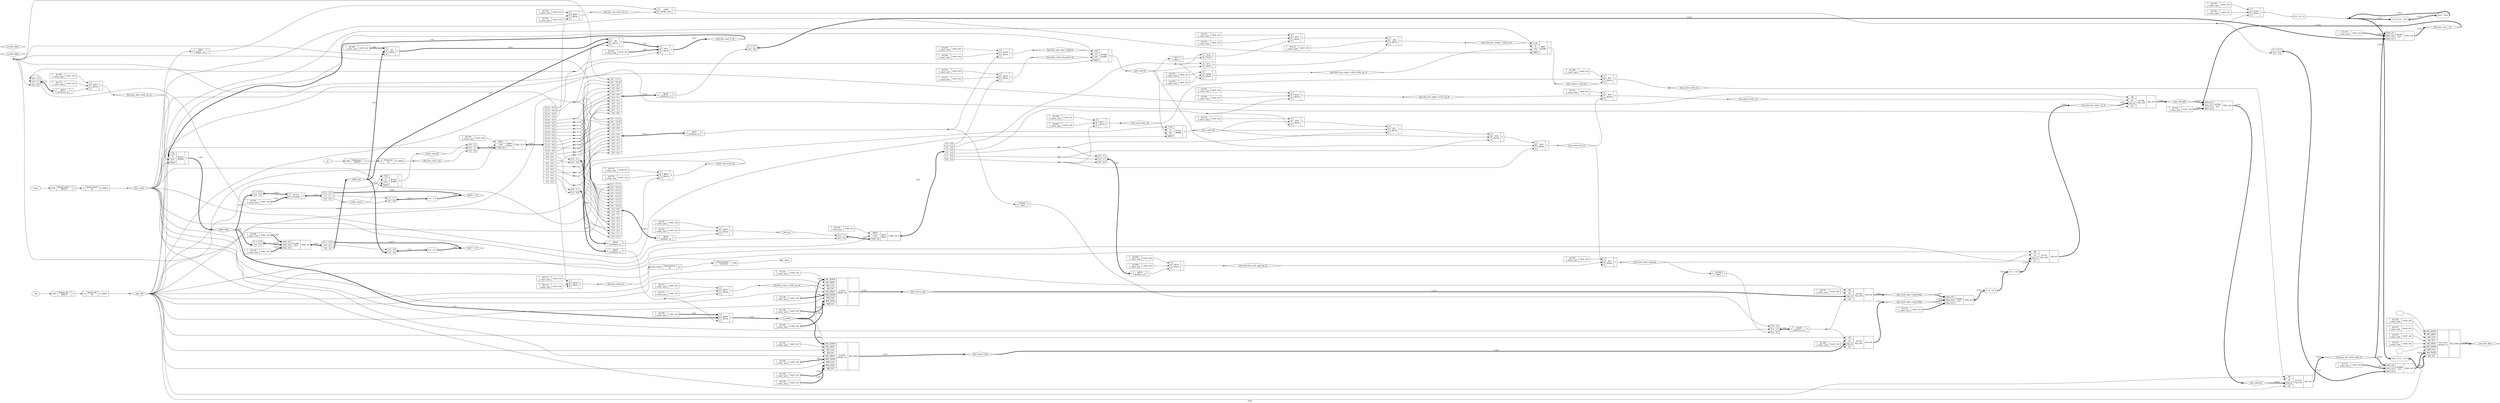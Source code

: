 digraph "main" {
label="main";
rankdir="LR";
remincross=true;
n123 [ shape=diamond, label="a.addr0", color="black", fontcolor="black"];
n124 [ shape=diamond, label="a.read_data", color="black", fontcolor="black"];
n125 [ shape=diamond, label="add0.out", color="black", fontcolor="black"];
n126 [ shape=diamond, label="add0.right", color="black", fontcolor="black"];
n127 [ shape=diamond, label="b.read_data", color="black", fontcolor="black"];
n128 [ shape=octagon, label="clk", color="black", fontcolor="black"];
n129 [ shape=diamond, label="comb_reg.in", color="black", fontcolor="black"];
n130 [ shape=diamond, label="comb_reg.out", color="black", fontcolor="black"];
n131 [ shape=diamond, label="comb_reg.write_en", color="black", fontcolor="black"];
n132 [ shape=octagon, label="done", color="black", fontcolor="black"];
n133 [ shape=diamond, label="fsm.fsm_done_in", color="black", fontcolor="black"];
n134 [ shape=diamond, label="fsm.fsm_idx0_in_in", color="black", fontcolor="black"];
n135 [ shape=diamond, label="fsm.fsm_idx0_write_en_in", color="black", fontcolor="black"];
n136 [ shape=diamond, label="fsm.fsm_mac_c_in", color="black", fontcolor="black"];
n137 [ shape=diamond, label="fsm.fsm_mac_data_valid_in", color="black", fontcolor="black"];
n138 [ shape=diamond, label="fsm.fsm_out_write_data_in", color="black", fontcolor="black"];
n139 [ shape=diamond, label="fsm.fsm_out_write_en_in", color="black", fontcolor="black"];
n140 [ shape=diamond, label="fsm.fsm_read_a_write_en_in", color="black", fontcolor="black"];
n141 [ shape=diamond, label="fsm.fsm_start_out", color="black", fontcolor="black"];
n142 [ shape=diamond, label="fsm.read_a_out", color="black", fontcolor="black"];
n143 [ shape=diamond, label="fsm.read_b_out", color="black", fontcolor="black"];
n144 [ shape=octagon, label="go", color="black", fontcolor="black"];
n145 [ shape=diamond, label="mac.add.left", color="black", fontcolor="black"];
n146 [ shape=diamond, label="mac.add.out", color="black", fontcolor="black"];
n147 [ shape=diamond, label="mac.clk", color="black", fontcolor="black"];
n148 [ shape=diamond, label="mac.cond.in", color="black", fontcolor="black"];
n149 [ shape=diamond, label="mac.cond.out", color="black", fontcolor="black"];
n150 [ shape=diamond, label="mac.cond.write_en", color="black", fontcolor="black"];
n151 [ shape=diamond, label="mac.cond_wire_in", color="black", fontcolor="black"];
n152 [ shape=diamond, label="mac.data_valid_reg.write_en", color="black", fontcolor="black"];
n153 [ shape=diamond, label="mac.fsm.fsm_mult_pipe_go_in", color="black", fontcolor="black"];
n154 [ shape=diamond, label="mac.fsm.fsm_pipe1_in_in", color="black", fontcolor="black"];
n155 [ shape=diamond, label="mac.fsm.fsm_pipe1_write_en_in", color="black", fontcolor="black"];
n156 [ shape=diamond, label="mac.fsm.fsm_stage2_valid_in_in", color="black", fontcolor="black"];
n157 [ shape=diamond, label="mac.fsm.fsm_stage2_valid_write_en_in", color="black", fontcolor="black"];
n158 [ shape=diamond, label="mac.go", color="black", fontcolor="black"];
n159 [ shape=diamond, label="mac.mult_pipe.comp.go", color="black", fontcolor="black"];
n160 [ shape=diamond, label="mac.mult_pipe.comp.ltmp", color="black", fontcolor="black"];
n161 [ shape=diamond, label="mac.mult_pipe.comp.rtmp", color="black", fontcolor="black"];
n162 [ shape=diamond, label="mac.pipe1.write_en", color="black", fontcolor="black"];
n163 [ shape=diamond, label="mac.pipe2.write_en", color="black", fontcolor="black"];
n164 [ shape=diamond, label="mac.reset", color="black", fontcolor="black"];
n165 [ shape=diamond, label="mac.stage2_valid.out", color="black", fontcolor="black"];
n166 [ shape=diamond, label="out.read_data", color="black", fontcolor="black"];
n167 [ shape=octagon, label="reset", color="black", fontcolor="black"];
c169 [ shape=record, label="{{}|$1124\nconst_unit|{<p168> const_out}}",  ];
c170 [ shape=record, label="{{}|$1126\nconst_unit|{<p168> const_out}}",  ];
c171 [ shape=record, label="{{}|$1128\nconst_unit|{<p168> const_out}}",  ];
c172 [ shape=record, label="{{}|$1130\nconst_unit|{<p168> const_out}}",  ];
c173 [ shape=record, label="{{}|$1132\nconst_unit|{<p168> const_out}}",  ];
c174 [ shape=record, label="{{}|$1134\nconst_unit|{<p168> const_out}}",  ];
c175 [ shape=record, label="{{}|$1136\nconst_unit|{<p168> const_out}}",  ];
c176 [ shape=record, label="{{}|$1138\nconst_unit|{<p168> const_out}}",  ];
c177 [ shape=record, label="{{}|$1140\nconst_unit|{<p168> const_out}}",  ];
c178 [ shape=record, label="{{}|$1142\nconst_unit|{<p168> const_out}}",  ];
c179 [ shape=record, label="{{}|$1144\nconst_unit|{<p168> const_out}}",  ];
c180 [ shape=record, label="{{}|$1146\nconst_unit|{<p168> const_out}}",  ];
c181 [ shape=record, label="{{}|$1148\nconst_unit|{<p168> const_out}}",  ];
c182 [ shape=record, label="{{}|$1150\nconst_unit|{<p168> const_out}}",  ];
c183 [ shape=record, label="{{}|$1152\nconst_unit|{<p168> const_out}}",  ];
c184 [ shape=record, label="{{}|$1154\nconst_unit|{<p168> const_out}}",  ];
c185 [ shape=record, label="{{}|$1156\nconst_unit|{<p168> const_out}}",  ];
c186 [ shape=record, label="{{}|$1158\nconst_unit|{<p168> const_out}}",  ];
c187 [ shape=record, label="{{}|$1160\nconst_unit|{<p168> const_out}}",  ];
c188 [ shape=record, label="{{}|$1162\nconst_unit|{<p168> const_out}}",  ];
c189 [ shape=record, label="{{}|$1164\nconst_unit|{<p168> const_out}}",  ];
c190 [ shape=record, label="{{}|$1166\nconst_unit|{<p168> const_out}}",  ];
c191 [ shape=record, label="{{}|$1168\nconst_unit|{<p168> const_out}}",  ];
c192 [ shape=record, label="{{}|$1170\nconst_unit|{<p168> const_out}}",  ];
c193 [ shape=record, label="{{}|$1172\nconst_unit|{<p168> const_out}}",  ];
c194 [ shape=record, label="{{}|$1174\nconst_unit|{<p168> const_out}}",  ];
c195 [ shape=record, label="{{}|$1176\nconst_unit|{<p168> const_out}}",  ];
c196 [ shape=record, label="{{}|$1178\nconst_unit|{<p168> const_out}}",  ];
c197 [ shape=record, label="{{}|$1180\nconst_unit|{<p168> const_out}}",  ];
c198 [ shape=record, label="{{}|$1182\nconst_unit|{<p168> const_out}}",  ];
c199 [ shape=record, label="{{}|$1184\nconst_unit|{<p168> const_out}}",  ];
c200 [ shape=record, label="{{}|$1186\nconst_unit|{<p168> const_out}}",  ];
c201 [ shape=record, label="{{}|$1188\nconst_unit|{<p168> const_out}}",  ];
c202 [ shape=record, label="{{}|$1190\nconst_unit|{<p168> const_out}}",  ];
c203 [ shape=record, label="{{}|$1192\nconst_unit|{<p168> const_out}}",  ];
c204 [ shape=record, label="{{}|$1194\nconst_unit|{<p168> const_out}}",  ];
c205 [ shape=record, label="{{}|$1196\nconst_unit|{<p168> const_out}}",  ];
c206 [ shape=record, label="{{}|$1198\nconst_unit|{<p168> const_out}}",  ];
c207 [ shape=record, label="{{}|$1200\nconst_unit|{<p168> const_out}}",  ];
c208 [ shape=record, label="{{}|$1202\nconst_unit|{<p168> const_out}}",  ];
c209 [ shape=record, label="{{}|$1204\nconst_unit|{<p168> const_out}}",  ];
c210 [ shape=record, label="{{}|$1206\nconst_unit|{<p168> const_out}}",  ];
c211 [ shape=record, label="{{}|$1208\nconst_unit|{<p168> const_out}}",  ];
c212 [ shape=record, label="{{}|$1210\nconst_unit|{<p168> const_out}}",  ];
c213 [ shape=record, label="{{}|$1212\nconst_unit|{<p168> const_out}}",  ];
c214 [ shape=record, label="{{}|$1214\nconst_unit|{<p168> const_out}}",  ];
c215 [ shape=record, label="{{}|$1216\nconst_unit|{<p168> const_out}}",  ];
c216 [ shape=record, label="{{}|$1218\nconst_unit|{<p168> const_out}}",  ];
c217 [ shape=record, label="{{}|$1220\nconst_unit|{<p168> const_out}}",  ];
c218 [ shape=record, label="{{}|$1226\nconst_unit|{<p168> const_out}}",  ];
c219 [ shape=record, label="{{}|$1228\nconst_unit|{<p168> const_out}}",  ];
c220 [ shape=record, label="{{}|$1230\nconst_unit|{<p168> const_out}}",  ];
c221 [ shape=record, label="{{}|$1232\nconst_unit|{<p168> const_out}}",  ];
c222 [ shape=record, label="{{}|$1234\nconst_unit|{<p168> const_out}}",  ];
c223 [ shape=record, label="{{}|$1236\nconst_unit|{<p168> const_out}}",  ];
c224 [ shape=record, label="{{}|$1238\nconst_unit|{<p168> const_out}}",  ];
c225 [ shape=record, label="{{}|$1240\nconst_unit|{<p168> const_out}}",  ];
c226 [ shape=record, label="{{}|$1280\nconst_unit|{<p168> const_out}}",  ];
c227 [ shape=record, label="{{}|$1282\nconst_unit|{<p168> const_out}}",  ];
c233 [ shape=record, label="{{<p228> CLK|<p229> D|<p230> EN|<p231> SRST}|$1009\n$sdffe|{<p232> Q}}",  ];
c234 [ shape=record, label="{{<p228> CLK|<p229> D|<p230> EN|<p231> SRST}|$1011\n$sdffe|{<p232> Q}}",  ];
c235 [ shape=record, label="{{<p228> CLK|<p229> D|<p230> EN|<p231> SRST}|$1013\n$sdffe|{<p232> Q}}",  ];
c236 [ shape=record, label="{{<p228> CLK|<p229> D|<p230> EN|<p231> SRST}|$1015\n$sdffe|{<p232> Q}}",  ];
c237 [ shape=record, label="{{<p228> CLK|<p229> D|<p230> EN|<p231> SRST}|$987\n$sdffe|{<p232> Q}}",  ];
c240 [ shape=record, label="{{<p238> A}|$1000\n$not|{<p239> Y}}",  ];
c241 [ shape=record, label="{{<p238> A}|$1002\n$not|{<p239> Y}}",  ];
c242 [ shape=record, label="{{<p238> A}|$1005\n$reduce_or|{<p239> Y}}",  ];
x0 [ shape=record, style=rounded, label="<s2> 0:0 - 2:2 |<s1> 0:0 - 1:1 |<s0> 0:0 - 0:0 ", color="black", fontcolor="black" ];
x0:e -> c242:p238:w [arrowhead=odiamond, arrowtail=odiamond, dir=both, color="black", fontcolor="black", style="setlinewidth(3)", label="<3>"];
c243 [ shape=record, label="{{<p238> A}|$920\n$reduce_or|{<p239> Y}}",  ];
x1 [ shape=record, style=rounded, label="<s17> 0:0 - 17:17 |<s16> 0:0 - 16:16 |<s15> 0:0 - 15:15 |<s14> 0:0 - 14:14 |<s13> 0:0 - 13:13 |<s12> 0:0 - 12:12 |<s11> 0:0 - 11:11 |<s10> 0:0 - 10:10 |<s9> 0:0 - 9:9 |<s8> 0:0 - 8:8 |<s7> 0:0 - 7:7 |<s6> 0:0 - 6:6 |<s5> 0:0 - 5:5 |<s4> 0:0 - 4:4 |<s3> 0:0 - 3:3 |<s2> 0:0 - 2:2 |<s1> 0:0 - 1:1 |<s0> 0:0 - 0:0 ", color="black", fontcolor="black" ];
x1:e -> c243:p238:w [arrowhead=odiamond, arrowtail=odiamond, dir=both, color="black", fontcolor="black", style="setlinewidth(3)", label="<18>"];
c244 [ shape=record, label="{{<p238> A}|$922\n$reduce_or|{<p239> Y}}",  ];
x2 [ shape=record, style=rounded, label="<s2> 0:0 - 2:2 |<s1> 0:0 - 1:1 |<s0> 0:0 - 0:0 ", color="black", fontcolor="black" ];
x2:e -> c244:p238:w [arrowhead=odiamond, arrowtail=odiamond, dir=both, color="black", fontcolor="black", style="setlinewidth(3)", label="<3>"];
c245 [ shape=record, label="{{<p238> A}|$924\n$reduce_or|{<p239> Y}}",  ];
x3 [ shape=record, style=rounded, label="<s1> 0:0 - 1:1 |<s0> 0:0 - 0:0 ", color="black", fontcolor="black" ];
x3:e -> c245:p238:w [arrowhead=odiamond, arrowtail=odiamond, dir=both, color="black", fontcolor="black", style="setlinewidth(3)", label="<2>"];
c246 [ shape=record, label="{{<p238> A}|$928\n$reduce_or|{<p239> Y}}",  ];
x4 [ shape=record, style=rounded, label="<s1> 0:0 - 1:1 |<s0> 0:0 - 0:0 ", color="black", fontcolor="black" ];
x4:e -> c246:p238:w [arrowhead=odiamond, arrowtail=odiamond, dir=both, color="black", fontcolor="black", style="setlinewidth(3)", label="<2>"];
c247 [ shape=record, label="{{<p238> A}|$932\n$reduce_or|{<p239> Y}}",  ];
x5 [ shape=record, style=rounded, label="<s11> 0:0 - 11:11 |<s10> 0:0 - 10:10 |<s9> 0:0 - 9:9 |<s8> 0:0 - 8:8 |<s7> 0:0 - 7:7 |<s6> 0:0 - 6:6 |<s5> 0:0 - 5:5 |<s4> 0:0 - 4:4 |<s3> 0:0 - 3:3 |<s2> 0:0 - 2:2 |<s1> 0:0 - 1:1 |<s0> 0:0 - 0:0 ", color="black", fontcolor="black" ];
x5:e -> c247:p238:w [arrowhead=odiamond, arrowtail=odiamond, dir=both, color="black", fontcolor="black", style="setlinewidth(3)", label="<12>"];
c248 [ shape=record, label="{{<p238> A}|$934\n$reduce_or|{<p239> Y}}",  ];
x6 [ shape=record, style=rounded, label="<s2> 0:0 - 2:2 |<s1> 0:0 - 1:1 |<s0> 0:0 - 0:0 ", color="black", fontcolor="black" ];
x6:e -> c248:p238:w [arrowhead=odiamond, arrowtail=odiamond, dir=both, color="black", fontcolor="black", style="setlinewidth(3)", label="<3>"];
c249 [ shape=record, label="{{<p238> A}|$936\n$reduce_or|{<p239> Y}}",  ];
x7 [ shape=record, style=rounded, label="<s11> 0:0 - 11:11 |<s10> 0:0 - 10:10 |<s9> 0:0 - 9:9 |<s8> 0:0 - 8:8 |<s7> 0:0 - 7:7 |<s6> 0:0 - 6:6 |<s5> 0:0 - 5:5 |<s4> 0:0 - 4:4 |<s3> 0:0 - 3:3 |<s2> 0:0 - 2:2 |<s1> 0:0 - 1:1 |<s0> 0:0 - 0:0 ", color="black", fontcolor="black" ];
x7:e -> c249:p238:w [arrowhead=odiamond, arrowtail=odiamond, dir=both, color="black", fontcolor="black", style="setlinewidth(3)", label="<12>"];
c254 [ shape=record, label="{{<p250> data_in1|<p251> data_in2|<p252> data_in3}|$1089\nALU|{<p253> data_out}}",  ];
x8 [ shape=record, style=rounded, label="0 -&gt; 31:4 |<s0> 3:0 - 3:0 ", color="black", fontcolor="black" ];
x8:e -> c254:p251:w [arrowhead=odiamond, arrowtail=odiamond, dir=both, color="black", fontcolor="black", style="setlinewidth(3)", label="<32>"];
x9 [ shape=record, style=rounded, label="<s2> 31:5 - 31:5 |<s1> 4:4 - 4:4 |<s0> 3:0 - 3:0 ", color="black", fontcolor="black" ];
c254:p253:e -> x9:w [arrowhead=odiamond, arrowtail=odiamond, dir=both, color="black", fontcolor="black", style="setlinewidth(3)", label="<32>"];
c255 [ shape=record, label="{{<p250> data_in1|<p251> data_in2|<p252> data_in3}|$1090\nALU|{<p253> data_out}}",  ];
c256 [ shape=record, label="{{<p250> data_in1|<p251> data_in2|<p252> data_in3}|$1094\nALU|{<p253> data_out}}",  ];
x10 [ shape=record, style=rounded, label="<s0> 31:0 - 31:0 ", color="black", fontcolor="black" ];
c256:p253:e -> x10:w [arrowhead=odiamond, arrowtail=odiamond, dir=both, color="black", fontcolor="black", style="setlinewidth(3)", label="<32>"];
c257 [ shape=record, label="{{<p250> data_in1|<p251> data_in2|<p252> data_in3}|$1095\nALU|{<p253> data_out}}",  ];
x11 [ shape=record, style=rounded, label="Z -&gt; 31:1 |<s0> 0:0 - 0:0 ", color="black", fontcolor="black" ];
x11:e -> c257:p252:w [arrowhead=odiamond, arrowtail=odiamond, dir=both, color="black", fontcolor="black", style="setlinewidth(3)", label="<32>"];
c258 [ shape=record, label="{{<p250> data_in1|<p251> data_in2|<p252> data_in3}|$1096\nALU|{<p253> data_out}}",  ];
x12 [ shape=record, style=rounded, label="Z -&gt; 31:1 |<s0> 0:0 - 0:0 ", color="black", fontcolor="black" ];
x12:e -> c258:p252:w [arrowhead=odiamond, arrowtail=odiamond, dir=both, color="black", fontcolor="black", style="setlinewidth(3)", label="<32>"];
c260 [ shape=record, label="{{<p238> A|<p259> B}|$1102\ncompare|{<p239> Y}}",  ];
x13 [ shape=record, style=rounded, label="0 -&gt; 31:4 |<s0> 3:0 - 3:0 ", color="black", fontcolor="black" ];
x13:e -> c260:p238:w [arrowhead=odiamond, arrowtail=odiamond, dir=both, color="black", fontcolor="black", style="setlinewidth(3)", label="<32>"];
x14 [ shape=record, style=rounded, label="<s2> 31:2 - 31:2 |<s1> 1:1 - 1:1 |<s0> 0:0 - 0:0 ", color="black", fontcolor="black" ];
c260:p239:e -> x14:w [arrowhead=odiamond, arrowtail=odiamond, dir=both, color="black", fontcolor="black", style="setlinewidth(3)", label="<32>"];
c265 [ shape=record, label="{{<p128> clk|<p261> en|<p262> reg_in|<p263> rst}|$1105\nreg_unit|{<p264> reg_out}}",  ];
c266 [ shape=record, label="{{<p128> clk|<p261> en|<p262> reg_in|<p263> rst}|$1106\nreg_unit|{<p264> reg_out}}",  ];
c267 [ shape=record, label="{{<p128> clk|<p261> en|<p262> reg_in|<p263> rst}|$1107\nreg_unit|{<p264> reg_out}}",  ];
x15 [ shape=record, style=rounded, label="<s0> 31:0 - 31:0 ", color="black", fontcolor="black" ];
x15:e -> c267:p262:w [arrowhead=odiamond, arrowtail=odiamond, dir=both, color="black", fontcolor="black", style="setlinewidth(3)", label="<32>"];
c268 [ shape=record, label="{{<p128> clk|<p261> en|<p262> reg_in|<p263> rst}|$1108\nreg_unit|{<p264> reg_out}}",  ];
c269 [ shape=record, label="{{<p128> clk|<p261> en|<p262> reg_in|<p263> rst}|$1109\nreg_unit|{<p264> reg_out}}",  ];
c271 [ shape=record, label="{{<p238> A|<p259> B|<p270> S}|$633\n$mux|{<p239> Y}}",  ];
c272 [ shape=record, label="{{<p238> A|<p259> B|<p270> S}|$660\n$mux|{<p239> Y}}",  ];
c273 [ shape=record, label="{{<p238> A|<p259> B|<p270> S}|$697\n$mux|{<p239> Y}}",  ];
c274 [ shape=record, label="{{<p238> A|<p259> B|<p270> S}|$728\n$mux|{<p239> Y}}",  ];
c275 [ shape=record, label="{{<p238> A|<p259> B|<p270> S}|$825\n$mux|{<p239> Y}}",  ];
c276 [ shape=record, label="{{<p238> A|<p259> B|<p270> S}|$830\n$mux|{<p239> Y}}",  ];
c277 [ shape=record, label="{{<p238> A|<p259> B|<p270> S}|$843\n$mux|{<p239> Y}}",  ];
c278 [ shape=record, label="{{<p238> A|<p259> B|<p270> S}|$864\n$mux|{<p239> Y}}",  ];
c279 [ shape=record, label="{{<p238> A|<p259> B|<p270> S}|$10\n$mux|{<p239> Y}}",  ];
c280 [ shape=record, label="{{<p238> A|<p259> B|<p270> S}|$9\n$mux|{<p239> Y}}",  ];
c281 [ shape=record, label="{{<p238> A|<p259> B|<p270> S}|$8\n$mux|{<p239> Y}}",  ];
c282 [ shape=record, label="{{<p238> A|<p259> B|<p270> S}|$11\n$mux|{<p239> Y}}",  ];
c283 [ shape=record, label="{{<p238> A|<p259> B|<p270> S}|$15\n$mux|{<p239> Y}}",  ];
c284 [ shape=record, label="{{<p238> A|<p259> B|<p270> S}|$19\n$mux|{<p239> Y}}",  ];
c285 [ shape=record, label="{{<p238> A|<p259> B}|$31\n$and|{<p239> Y}}",  ];
c286 [ shape=record, label="{{<p238> A|<p259> B}|$34\n$and|{<p239> Y}}",  ];
c287 [ shape=record, label="{{<p238> A}|$33\n$not|{<p239> Y}}",  ];
c288 [ shape=record, label="{{<p238> A|<p259> B|<p270> S}|$408\n$mux|{<p239> Y}}",  ];
c289 [ shape=record, label="{{<p238> A|<p259> B|<p270> S}|$417\n$mux|{<p239> Y}}",  ];
c290 [ shape=record, label="{{<p238> A|<p259> B|<p270> S}|$423\n$mux|{<p239> Y}}",  ];
c291 [ shape=record, label="{{<p238> A|<p259> B|<p270> S}|$435\n$mux|{<p239> Y}}",  ];
c292 [ shape=record, label="{{<p238> A|<p259> B|<p270> S}|$450\n$mux|{<p239> Y}}",  ];
c293 [ shape=record, label="{{<p238> A|<p259> B|<p270> S}|$29\n$mux|{<p239> Y}}",  ];
c294 [ shape=record, label="{{<p238> A|<p259> B|<p270> S}|$28\n$mux|{<p239> Y}}",  ];
c295 [ shape=record, label="{{<p238> A|<p259> B|<p270> S}|$27\n$mux|{<p239> Y}}",  ];
c296 [ shape=record, label="{{<p238> A|<p259> B|<p270> S}|$26\n$mux|{<p239> Y}}",  ];
c297 [ shape=record, label="{{<p238> A|<p259> B|<p270> S}|$36\n$mux|{<p239> Y}}",  ];
c298 [ shape=record, label="{{<p238> A|<p259> B|<p270> S}|$35\n$mux|{<p239> Y}}",  ];
c299 [ shape=record, label="{{<p238> A|<p259> B}|$268\n$logic_and|{<p239> Y}}",  ];
c300 [ shape=record, label="{{<p238> A}|$267\n$logic_not|{<p239> Y}}",  ];
c301 [ shape=record, label="{{<p238> A|<p259> B|<p270> S}|$342\n$mux|{<p239> Y}}",  ];
x16 [ shape=record, style=rounded, label="<s0> 0:0 - 31:31 ", color="black", fontcolor="black" ];
c301:p239:e -> x16:w [arrowhead=odiamond, arrowtail=odiamond, dir=both, color="black", fontcolor="black", label=""];
c305 [ shape=record, label="{{<p302> ARST|<p228> CLK|<p303> CTRL_IN}|$940\n$fsm|{<p304> CTRL_OUT}}",  ];
x17 [ shape=record, style=rounded, label="<s2> 0:0 - 2:2 |<s1> 0:0 - 1:1 |<s0> 0:0 - 0:0 ", color="black", fontcolor="black" ];
x17:e -> c305:p303:w [arrowhead=odiamond, arrowtail=odiamond, dir=both, color="black", fontcolor="black", style="setlinewidth(3)", label="<3>"];
x18 [ shape=record, style=rounded, label="<s24> 24:24 - 0:0 |<s23> 23:23 - 0:0 |<s22> 22:22 - 0:0 |<s21> 21:21 - 0:0 |<s20> 20:20 - 0:0 |<s19> 19:19 - 0:0 |<s18> 18:18 - 0:0 |<s17> 17:17 - 0:0 |<s16> 16:16 - 0:0 |<s15> 15:15 - 0:0 |<s14> 14:14 - 0:0 |<s13> 13:13 - 0:0 |<s12> 12:12 - 0:0 |<s11> 11:11 - 0:0 |<s10> 10:10 - 0:0 |<s9> 9:9 - 0:0 |<s8> 8:8 - 0:0 |<s7> 7:7 - 0:0 |<s6> 6:6 - 0:0 |<s5> 5:5 - 0:0 |<s4> 4:4 - 0:0 |<s3> 3:3 - 0:0 |<s2> 2:2 - 0:0 |<s1> 1:1 - 0:0 |<s0> 0:0 - 0:0 ", color="black", fontcolor="black" ];
c305:p304:e -> x18:w [arrowhead=odiamond, arrowtail=odiamond, dir=both, color="black", fontcolor="black", style="setlinewidth(3)", label="<25>"];
c306 [ shape=record, label="{{<p302> ARST|<p228> CLK|<p303> CTRL_IN}|$972\n$fsm|{<p304> CTRL_OUT}}",  ];
x19 [ shape=record, style=rounded, label="<s1> 0:0 - 1:1 |<s0> 0:0 - 0:0 ", color="black", fontcolor="black" ];
x19:e -> c306:p303:w [arrowhead=odiamond, arrowtail=odiamond, dir=both, color="black", fontcolor="black", style="setlinewidth(3)", label="<2>"];
x20 [ shape=record, style=rounded, label="<s5> 5:5 - 0:0 |<s4> 4:4 - 0:0 |<s3> 3:3 - 0:0 |<s2> 2:2 - 0:0 |<s1> 1:1 - 0:0 |<s0> 0:0 - 0:0 ", color="black", fontcolor="black" ];
c306:p304:e -> x20:w [arrowhead=odiamond, arrowtail=odiamond, dir=both, color="black", fontcolor="black", style="setlinewidth(3)", label="<6>"];
c309 [ shape=record, label="{{<p307> in}|$main.clk\nIO|{<p308> to_fabric}}",  ];
c312 [ shape=record, label="{{<p310> PAD}|$main.clk_1\nINBUF|{<p311> O}}",  ];
c315 [ shape=record, label="{{<p313> from_fabric}|$main.done\nIO|{<p314> out}}",  ];
c317 [ shape=record, label="{{<p316> I}|$main.done_1\nOUTBUF|{<p310> PAD}}",  ];
c318 [ shape=record, label="{{<p307> in}|$main.go\nIO|{<p308> to_fabric}}",  ];
c319 [ shape=record, label="{{<p310> PAD}|$main.go_1\nINBUF|{<p311> O}}",  ];
c320 [ shape=record, label="{{<p307> in}|$main.reset\nIO|{<p308> to_fabric}}",  ];
c321 [ shape=record, label="{{<p310> PAD}|$main.reset_1\nINBUF|{<p311> O}}",  ];
c332 [ shape=record, label="{{<p322> RD_ADDR|<p323> RD_ARST|<p324> RD_CLK|<p325> RD_EN|<p326> RD_SRST|<p327> WR_ADDR|<p328> WR_CLK|<p329> WR_DATA|<p330> WR_EN}|a.mem\n$mem_v2|{<p331> RD_DATA}}",  ];
c333 [ shape=record, label="{{<p322> RD_ADDR|<p323> RD_ARST|<p324> RD_CLK|<p325> RD_EN|<p326> RD_SRST|<p327> WR_ADDR|<p328> WR_CLK|<p329> WR_DATA|<p330> WR_EN}|b.mem\n$mem_v2|{<p331> RD_DATA}}",  ];
v21 [ label="" ];
v22 [ label="" ];
c334 [ shape=record, label="{{<p322> RD_ADDR|<p323> RD_ARST|<p324> RD_CLK|<p325> RD_EN|<p326> RD_SRST|<p327> WR_ADDR|<p328> WR_CLK|<p329> WR_DATA|<p330> WR_EN}|out.mem\n$mem_v2|{<p331> RD_DATA}}",  ];
x23 [ shape=record, style=rounded, label="<s31> 32x 31:31 - 31:0 ", color="black", fontcolor="black" ];
x23:e -> c334:p330:w [arrowhead=odiamond, arrowtail=odiamond, dir=both, color="black", fontcolor="black", style="setlinewidth(3)", label="<32>"];
x24 [ shape=record, style=rounded, label="<s1> 1:1 - 1:1 |<s0> 0:0 - 0:0 ", color="black", fontcolor="black" ];
x25 [ shape=record, style=rounded, label="<s0> 1:0 - 1:0 ", color="black", fontcolor="black" ];
x24:e -> x25:w [arrowhead=odiamond, arrowtail=odiamond, dir=both, color="black", fontcolor="black", style="setlinewidth(3)", label="<2>"];
x26 [ shape=record, style=rounded, label="<s1> 4:4 - 4:4 |<s0> 3:0 - 3:0 ", color="black", fontcolor="black" ];
x27 [ shape=record, style=rounded, label="<s0> 4:0 - 4:0 ", color="black", fontcolor="black" ];
x26:e -> x27:w [arrowhead=odiamond, arrowtail=odiamond, dir=both, color="black", fontcolor="black", style="setlinewidth(3)", label="<5>"];
x28 [ shape=record, style=rounded, label="<s30> 31x 31:31 - 30:0 ", color="black", fontcolor="black" ];
x29 [ shape=record, style=rounded, label="<s0> 30:0 - 30:0 ", color="black", fontcolor="black" ];
x28:e -> x29:w [arrowhead=odiamond, arrowtail=odiamond, dir=both, color="black", fontcolor="black", style="setlinewidth(3)", label="<31>"];
c169:p168:e -> c258:p251:w [color="black", fontcolor="black", style="setlinewidth(3)", label="<32>"];
c178:p168:e -> c332:p323:w [color="black", fontcolor="black", label=""];
n100 [ shape=point ];
x20:s0:e -> n100:w [color="black", fontcolor="black", label=""];
n100:e -> c289:p270:w [color="black", fontcolor="black", label=""];
n100:e -> c293:p270:w [color="black", fontcolor="black", label=""];
n100:e -> x6:s0:w [color="black", fontcolor="black", label=""];
n101 [ shape=point ];
x20:s1:e -> n101:w [color="black", fontcolor="black", label=""];
n101:e -> c294:p270:w [color="black", fontcolor="black", label=""];
n101:e -> x6:s1:w [color="black", fontcolor="black", label=""];
n102 [ shape=point ];
x20:s2:e -> n102:w [color="black", fontcolor="black", label=""];
n102:e -> c295:p270:w [color="black", fontcolor="black", label=""];
n102:e -> x6:s2:w [color="black", fontcolor="black", label=""];
n103 [ shape=point ];
x20:s3:e -> n103:w [color="black", fontcolor="black", label=""];
n103:e -> c290:p270:w [color="black", fontcolor="black", label=""];
n103:e -> c296:p270:w [color="black", fontcolor="black", label=""];
n104 [ shape=point ];
x20:s4:e -> n104:w [color="black", fontcolor="black", label=""];
n104:e -> c285:p238:w [color="black", fontcolor="black", label=""];
n104:e -> c286:p238:w [color="black", fontcolor="black", label=""];
n104:e -> c288:p270:w [color="black", fontcolor="black", label=""];
c287:p239:e -> c286:p259:w [color="black", fontcolor="black", label=""];
x20:s5:e -> c292:p270:w [color="black", fontcolor="black", label=""];
c294:p239:e -> c293:p238:w [color="black", fontcolor="black", label=""];
c295:p239:e -> c294:p238:w [color="black", fontcolor="black", label=""];
c296:p239:e -> c295:p238:w [color="black", fontcolor="black", label=""];
c179:p168:e -> c333:p329:w [color="black", fontcolor="black", style="setlinewidth(3)", label="<32>"];
c298:p239:e -> c297:p238:w [color="black", fontcolor="black", label=""];
c258:p253:e -> c334:p329:w [color="black", fontcolor="black", style="setlinewidth(3)", label="<32>"];
n112 [ shape=point ];
x16:s0:e -> n112:w [color="black", fontcolor="black", label=""];
x29:s0:e -> n112:w [color="black", fontcolor="black", style="setlinewidth(3)", label="<31>"];
n112:e -> x23:s31:w [color="black", fontcolor="black", style="setlinewidth(3)", label="<32>"];
n112:e -> x28:s30:w [color="black", fontcolor="black", style="setlinewidth(3)", label="<31>"];
n113 [ shape=point ];
c299:p239:e -> n113:w [color="black", fontcolor="black", label=""];
n113:e -> c301:p270:w [color="black", fontcolor="black", label=""];
n113:e -> x12:s0:w [color="black", fontcolor="black", label=""];
c300:p239:e -> c299:p238:w [color="black", fontcolor="black", label=""];
c312:p311:e -> c309:p307:w [color="black", fontcolor="black", label=""];
c315:p314:e -> c317:p316:w [color="black", fontcolor="black", label=""];
c319:p311:e -> c318:p307:w [color="black", fontcolor="black", label=""];
c321:p311:e -> c320:p307:w [color="black", fontcolor="black", label=""];
x9:s1:e -> x26:s1:w [color="black", fontcolor="black", label=""];
c180:p168:e -> c333:p327:w [color="black", fontcolor="black", style="setlinewidth(3)", label="<4>"];
n120 [ shape=diamond, label="$257.Y_32" ];
x27:s0:e -> n120:w [color="black", fontcolor="black", style="setlinewidth(3)", label="<5>"];
x9:s2:e -> n120:w [color="black", fontcolor="black", style="setlinewidth(3)", label="<27>"];
x14:s1:e -> x24:s1:w [color="black", fontcolor="black", label=""];
n122 [ shape=diamond, label="$256.Y_32" ];
x14:s2:e -> n122:w [color="black", fontcolor="black", style="setlinewidth(3)", label="<30>"];
x25:s0:e -> n122:w [color="black", fontcolor="black", style="setlinewidth(3)", label="<2>"];
c278:p239:e -> n123:w [color="black", fontcolor="black", style="setlinewidth(3)", label="<4>"];
n123:e -> c332:p322:w [color="black", fontcolor="black", style="setlinewidth(3)", label="<4>"];
n123:e -> c333:p322:w [color="black", fontcolor="black", style="setlinewidth(3)", label="<4>"];
x9:s0:e -> n125:w [color="black", fontcolor="black", style="setlinewidth(3)", label="<4>"];
n125:e -> c280:p259:w [color="black", fontcolor="black", style="setlinewidth(3)", label="<4>"];
n125:e -> c281:p259:w [color="black", fontcolor="black", style="setlinewidth(3)", label="<4>"];
n125:e -> x26:s0:w [color="black", fontcolor="black", style="setlinewidth(3)", label="<4>"];
c235:p232:e -> n126:w [color="black", fontcolor="black", style="setlinewidth(3)", label="<4>"];
n126:e -> c278:p259:w [color="black", fontcolor="black", style="setlinewidth(3)", label="<4>"];
n126:e -> x13:s0:w [color="black", fontcolor="black", style="setlinewidth(3)", label="<4>"];
n126:e -> x8:s0:w [color="black", fontcolor="black", style="setlinewidth(3)", label="<4>"];
n128:e -> c312:p310:w [color="black", fontcolor="black", label=""];
x14:s0:e -> n129:w [color="black", fontcolor="black", label=""];
n129:e -> c236:p229:w [color="black", fontcolor="black", label=""];
n129:e -> x24:s0:w [color="black", fontcolor="black", label=""];
c181:p168:e -> c333:p330:w [color="black", fontcolor="black", style="setlinewidth(3)", label="<32>"];
c236:p232:e -> n130:w [color="black", fontcolor="black", label=""];
n130:e -> x17:s2:w [color="black", fontcolor="black", label=""];
c277:p239:e -> n131:w [color="black", fontcolor="black", label=""];
n131:e -> c236:p230:w [color="black", fontcolor="black", label=""];
c317:p310:e -> n132:w [color="black", fontcolor="black", label=""];
c276:p239:e -> n133:w [color="black", fontcolor="black", label=""];
n133:e -> c315:p313:w [color="black", fontcolor="black", label=""];
c279:p239:e -> n134:w [color="black", fontcolor="black", style="setlinewidth(3)", label="<4>"];
n134:e -> c235:p229:w [color="black", fontcolor="black", style="setlinewidth(3)", label="<4>"];
c275:p239:e -> n135:w [color="black", fontcolor="black", label=""];
n135:e -> c235:p230:w [color="black", fontcolor="black", label=""];
c257:p253:e -> n136:w [color="black", fontcolor="black", style="setlinewidth(3)", label="<32>"];
n136:e -> c255:p251:w [color="black", fontcolor="black", style="setlinewidth(3)", label="<32>"];
c274:p239:e -> n137:w [color="black", fontcolor="black", label=""];
n137:e -> c233:p229:w [color="black", fontcolor="black", label=""];
c265:p264:e -> n138:w [color="black", fontcolor="black", style="setlinewidth(3)", label="<32>"];
n138:e -> c257:p250:w [color="black", fontcolor="black", style="setlinewidth(3)", label="<32>"];
n138:e -> c258:p250:w [color="black", fontcolor="black", style="setlinewidth(3)", label="<32>"];
c272:p239:e -> n139:w [color="black", fontcolor="black", label=""];
n139:e -> c299:p259:w [color="black", fontcolor="black", label=""];
c182:p168:e -> c333:p323:w [color="black", fontcolor="black", label=""];
c271:p239:e -> n140:w [color="black", fontcolor="black", label=""];
n140:e -> c332:p325:w [color="black", fontcolor="black", label=""];
n140:e -> c333:p325:w [color="black", fontcolor="black", label=""];
c318:p308:e -> n141:w [color="black", fontcolor="black", label=""];
n141:e -> x17:s0:w [color="black", fontcolor="black", label=""];
c332:p331:e -> n142:w [color="black", fontcolor="black", style="setlinewidth(3)", label="<32>"];
n142:e -> c268:p262:w [color="black", fontcolor="black", style="setlinewidth(3)", label="<32>"];
c333:p331:e -> n143:w [color="black", fontcolor="black", style="setlinewidth(3)", label="<32>"];
n143:e -> c269:p262:w [color="black", fontcolor="black", style="setlinewidth(3)", label="<32>"];
n144:e -> c319:p310:w [color="black", fontcolor="black", label=""];
c266:p264:e -> n145:w [color="black", fontcolor="black", style="setlinewidth(3)", label="<32>"];
n145:e -> c255:p250:w [color="black", fontcolor="black", style="setlinewidth(3)", label="<32>"];
c255:p253:e -> n146:w [color="black", fontcolor="black", style="setlinewidth(3)", label="<32>"];
n146:e -> c265:p262:w [color="black", fontcolor="black", style="setlinewidth(3)", label="<32>"];
c309:p308:e -> n147:w [color="black", fontcolor="black", label=""];
n147:e -> c233:p228:w [color="black", fontcolor="black", label=""];
n147:e -> c234:p228:w [color="black", fontcolor="black", label=""];
n147:e -> c235:p228:w [color="black", fontcolor="black", label=""];
n147:e -> c236:p228:w [color="black", fontcolor="black", label=""];
n147:e -> c237:p228:w [color="black", fontcolor="black", label=""];
n147:e -> c265:p128:w [color="black", fontcolor="black", label=""];
n147:e -> c266:p128:w [color="black", fontcolor="black", label=""];
n147:e -> c267:p128:w [color="black", fontcolor="black", label=""];
n147:e -> c268:p128:w [color="black", fontcolor="black", label=""];
n147:e -> c269:p128:w [color="black", fontcolor="black", label=""];
n147:e -> c305:p228:w [color="black", fontcolor="black", label=""];
n147:e -> c306:p228:w [color="black", fontcolor="black", label=""];
n147:e -> c332:p324:w [color="black", fontcolor="black", label=""];
n147:e -> c332:p328:w [color="black", fontcolor="black", label=""];
n147:e -> c333:p324:w [color="black", fontcolor="black", label=""];
n147:e -> c333:p328:w [color="black", fontcolor="black", label=""];
n147:e -> c334:p328:w [color="black", fontcolor="black", label=""];
c233:p232:e -> n148:w [color="black", fontcolor="black", label=""];
n148:e -> c234:p229:w [color="black", fontcolor="black", label=""];
n148:e -> c285:p259:w [color="black", fontcolor="black", label=""];
n148:e -> c287:p238:w [color="black", fontcolor="black", label=""];
n148:e -> c293:p259:w [color="black", fontcolor="black", label=""];
c234:p232:e -> n149:w [color="black", fontcolor="black", label=""];
n149:e -> c294:p259:w [color="black", fontcolor="black", label=""];
n149:e -> c295:p259:w [color="black", fontcolor="black", label=""];
n149:e -> c296:p259:w [color="black", fontcolor="black", label=""];
c183:p168:e -> c271:p238:w [color="black", fontcolor="black", label=""];
c289:p239:e -> n150:w [color="black", fontcolor="black", label=""];
n150:e -> c234:p230:w [color="black", fontcolor="black", label=""];
n150:e -> c282:p259:w [color="black", fontcolor="black", label=""];
c293:p239:e -> n151:w [color="black", fontcolor="black", label=""];
n151:e -> c283:p270:w [color="black", fontcolor="black", label=""];
n151:e -> c284:p270:w [color="black", fontcolor="black", label=""];
c292:p239:e -> n152:w [color="black", fontcolor="black", label=""];
n152:e -> c233:p230:w [color="black", fontcolor="black", label=""];
c291:p239:e -> n153:w [color="black", fontcolor="black", label=""];
n153:e -> c283:p259:w [color="black", fontcolor="black", label=""];
c267:p264:e -> n154:w [color="black", fontcolor="black", style="setlinewidth(3)", label="<32>"];
n154:e -> c266:p262:w [color="black", fontcolor="black", style="setlinewidth(3)", label="<32>"];
c290:p239:e -> n155:w [color="black", fontcolor="black", label=""];
n155:e -> c284:p259:w [color="black", fontcolor="black", label=""];
c297:p239:e -> n156:w [color="black", fontcolor="black", label=""];
n156:e -> c237:p229:w [color="black", fontcolor="black", label=""];
c288:p239:e -> n157:w [color="black", fontcolor="black", label=""];
n157:e -> c237:p230:w [color="black", fontcolor="black", label=""];
c273:p239:e -> n158:w [color="black", fontcolor="black", label=""];
n158:e -> x19:s1:w [color="black", fontcolor="black", label=""];
c283:p239:e -> n159:w [color="black", fontcolor="black", label=""];
n159:e -> c240:p238:w [color="black", fontcolor="black", label=""];
n159:e -> c267:p261:w [color="black", fontcolor="black", label=""];
c184:p168:e -> c271:p259:w [color="black", fontcolor="black", label=""];
c268:p264:e -> n160:w [color="black", fontcolor="black", style="setlinewidth(3)", label="<32>"];
n160:e -> c256:p250:w [color="black", fontcolor="black", style="setlinewidth(3)", label="<32>"];
c269:p264:e -> n161:w [color="black", fontcolor="black", style="setlinewidth(3)", label="<32>"];
n161:e -> c256:p251:w [color="black", fontcolor="black", style="setlinewidth(3)", label="<32>"];
c284:p239:e -> n162:w [color="black", fontcolor="black", label=""];
n162:e -> c266:p261:w [color="black", fontcolor="black", label=""];
c282:p239:e -> n163:w [color="black", fontcolor="black", label=""];
n163:e -> c265:p261:w [color="black", fontcolor="black", label=""];
c320:p308:e -> n164:w [color="black", fontcolor="black", label=""];
n164:e -> c233:p231:w [color="black", fontcolor="black", label=""];
n164:e -> c234:p231:w [color="black", fontcolor="black", label=""];
n164:e -> c235:p231:w [color="black", fontcolor="black", label=""];
n164:e -> c236:p231:w [color="black", fontcolor="black", label=""];
n164:e -> c237:p231:w [color="black", fontcolor="black", label=""];
n164:e -> c265:p263:w [color="black", fontcolor="black", label=""];
n164:e -> c266:p263:w [color="black", fontcolor="black", label=""];
n164:e -> c267:p263:w [color="black", fontcolor="black", label=""];
n164:e -> c300:p238:w [color="black", fontcolor="black", label=""];
n164:e -> c332:p326:w [color="black", fontcolor="black", label=""];
n164:e -> c333:p326:w [color="black", fontcolor="black", label=""];
n164:e -> x0:s1:w [color="black", fontcolor="black", label=""];
n164:e -> x17:s1:w [color="black", fontcolor="black", label=""];
n164:e -> x19:s0:w [color="black", fontcolor="black", label=""];
c237:p232:e -> n165:w [color="black", fontcolor="black", label=""];
n165:e -> c282:p270:w [color="black", fontcolor="black", label=""];
c334:p331:e -> n166:w [color="black", fontcolor="black", style="setlinewidth(3)", label="<32>"];
n167:e -> c321:p310:w [color="black", fontcolor="black", label=""];
c185:p168:e -> c272:p238:w [color="black", fontcolor="black", label=""];
c186:p168:e -> c272:p259:w [color="black", fontcolor="black", label=""];
c187:p168:e -> c273:p238:w [color="black", fontcolor="black", label=""];
c170:p168:e -> c254:p252:w [color="black", fontcolor="black", style="setlinewidth(3)", label="<32>"];
c188:p168:e -> c273:p259:w [color="black", fontcolor="black", label=""];
c189:p168:e -> c274:p238:w [color="black", fontcolor="black", label=""];
c190:p168:e -> c274:p259:w [color="black", fontcolor="black", label=""];
c191:p168:e -> c275:p238:w [color="black", fontcolor="black", label=""];
c192:p168:e -> c275:p259:w [color="black", fontcolor="black", label=""];
c193:p168:e -> c276:p238:w [color="black", fontcolor="black", label=""];
c194:p168:e -> c276:p259:w [color="black", fontcolor="black", label=""];
c195:p168:e -> c277:p238:w [color="black", fontcolor="black", label=""];
c196:p168:e -> c277:p259:w [color="black", fontcolor="black", label=""];
c197:p168:e -> c278:p238:w [color="black", fontcolor="black", style="setlinewidth(3)", label="<4>"];
c171:p168:e -> c255:p252:w [color="black", fontcolor="black", style="setlinewidth(3)", label="<32>"];
c198:p168:e -> c279:p259:w [color="black", fontcolor="black", style="setlinewidth(3)", label="<4>"];
c199:p168:e -> c281:p238:w [color="black", fontcolor="black", style="setlinewidth(3)", label="<4>"];
c200:p168:e -> c269:p261:w [color="black", fontcolor="black", label=""];
c201:p168:e -> c282:p238:w [color="black", fontcolor="black", label=""];
c202:p168:e -> c283:p238:w [color="black", fontcolor="black", label=""];
c203:p168:e -> c284:p238:w [color="black", fontcolor="black", label=""];
c204:p168:e -> c288:p238:w [color="black", fontcolor="black", label=""];
c205:p168:e -> c288:p259:w [color="black", fontcolor="black", label=""];
c206:p168:e -> c289:p238:w [color="black", fontcolor="black", label=""];
c207:p168:e -> c289:p259:w [color="black", fontcolor="black", label=""];
c172:p168:e -> c257:p251:w [color="black", fontcolor="black", style="setlinewidth(3)", label="<32>"];
c208:p168:e -> c290:p238:w [color="black", fontcolor="black", label=""];
c209:p168:e -> c290:p259:w [color="black", fontcolor="black", label=""];
c210:p168:e -> c291:p238:w [color="black", fontcolor="black", label=""];
c211:p168:e -> c291:p259:w [color="black", fontcolor="black", label=""];
c212:p168:e -> c292:p238:w [color="black", fontcolor="black", label=""];
c213:p168:e -> c292:p259:w [color="black", fontcolor="black", label=""];
c214:p168:e -> c296:p238:w [color="black", fontcolor="black", label=""];
c215:p168:e -> c297:p259:w [color="black", fontcolor="black", label=""];
c216:p168:e -> c298:p238:w [color="black", fontcolor="black", label=""];
c217:p168:e -> c298:p259:w [color="black", fontcolor="black", label=""];
c173:p168:e -> c268:p261:w [color="black", fontcolor="black", label=""];
c218:p168:e -> c334:p326:w [color="black", fontcolor="black", label=""];
c219:p168:e -> c334:p323:w [color="black", fontcolor="black", label=""];
c220:p168:e -> c334:p325:w [color="black", fontcolor="black", label=""];
c221:p168:e -> c334:p324:w [color="black", fontcolor="black", label=""];
c222:p168:e -> c301:p238:w [color="black", fontcolor="black", label=""];
c223:p168:e -> c301:p259:w [color="black", fontcolor="black", label=""];
c224:p168:e -> c305:p302:w [color="black", fontcolor="black", label=""];
c225:p168:e -> c306:p302:w [color="black", fontcolor="black", label=""];
c226:p168:e -> c254:p250:w [color="black", fontcolor="black", style="setlinewidth(3)", label="<32>"];
c227:p168:e -> c260:p259:w [color="black", fontcolor="black", style="setlinewidth(3)", label="<32>"];
c174:p168:e -> c256:p252:w [color="black", fontcolor="black", style="setlinewidth(3)", label="<32>"];
n60 [ shape=point ];
c242:p239:e -> n60:w [color="black", fontcolor="black", label=""];
n60:e -> c268:p263:w [color="black", fontcolor="black", label=""];
n60:e -> c269:p263:w [color="black", fontcolor="black", label=""];
n61 [ shape=point ];
c246:p239:e -> n61:w [color="black", fontcolor="black", label=""];
n61:e -> c271:p270:w [color="black", fontcolor="black", label=""];
n61:e -> c278:p270:w [color="black", fontcolor="black", label=""];
n62 [ shape=point ];
c247:p239:e -> n62:w [color="black", fontcolor="black", label=""];
n62:e -> c241:p238:w [color="black", fontcolor="black", label=""];
n62:e -> c274:p270:w [color="black", fontcolor="black", label=""];
c243:p239:e -> c273:p270:w [color="black", fontcolor="black", label=""];
c244:p239:e -> c275:p270:w [color="black", fontcolor="black", label=""];
c245:p239:e -> c277:p270:w [color="black", fontcolor="black", label=""];
c248:p239:e -> c291:p270:w [color="black", fontcolor="black", label=""];
c249:p239:e -> x11:s0:w [color="black", fontcolor="black", label=""];
c240:p239:e -> x0:s0:w [color="black", fontcolor="black", label=""];
c241:p239:e -> x0:s2:w [color="black", fontcolor="black", label=""];
c175:p168:e -> c332:p329:w [color="black", fontcolor="black", style="setlinewidth(3)", label="<32>"];
x10:s0:e -> x15:s0:w [color="black", fontcolor="black", style="setlinewidth(3)", label="<32>"];
n71 [ shape=point ];
x18:s24:e -> n71:w [color="black", fontcolor="black", label=""];
n71:e -> c279:p270:w [color="black", fontcolor="black", label=""];
n71:e -> x2:s2:w [color="black", fontcolor="black", label=""];
n72 [ shape=point ];
x18:s23:e -> n72:w [color="black", fontcolor="black", label=""];
n72:e -> c280:p270:w [color="black", fontcolor="black", label=""];
n72:e -> x1:s17:w [color="black", fontcolor="black", label=""];
n72:e -> x2:s1:w [color="black", fontcolor="black", label=""];
n72:e -> x5:s11:w [color="black", fontcolor="black", label=""];
n73 [ shape=point ];
x18:s22:e -> n73:w [color="black", fontcolor="black", label=""];
n73:e -> c281:p270:w [color="black", fontcolor="black", label=""];
n73:e -> x1:s16:w [color="black", fontcolor="black", label=""];
n73:e -> x2:s0:w [color="black", fontcolor="black", label=""];
n73:e -> x5:s10:w [color="black", fontcolor="black", label=""];
n73:e -> x7:s11:w [color="black", fontcolor="black", label=""];
x18:s21:e -> c272:p270:w [color="black", fontcolor="black", label=""];
n75 [ shape=point ];
x18:s20:e -> n75:w [color="black", fontcolor="black", label=""];
n75:e -> x1:s15:w [color="black", fontcolor="black", label=""];
n75:e -> x7:s10:w [color="black", fontcolor="black", label=""];
n76 [ shape=point ];
x18:s19:e -> n76:w [color="black", fontcolor="black", label=""];
n76:e -> x1:s14:w [color="black", fontcolor="black", label=""];
n76:e -> x7:s9:w [color="black", fontcolor="black", label=""];
n77 [ shape=point ];
x18:s18:e -> n77:w [color="black", fontcolor="black", label=""];
n77:e -> x1:s13:w [color="black", fontcolor="black", label=""];
n77:e -> x7:s8:w [color="black", fontcolor="black", label=""];
n78 [ shape=point ];
x18:s17:e -> n78:w [color="black", fontcolor="black", label=""];
n78:e -> x1:s12:w [color="black", fontcolor="black", label=""];
n78:e -> x7:s7:w [color="black", fontcolor="black", label=""];
n79 [ shape=point ];
x18:s16:e -> n79:w [color="black", fontcolor="black", label=""];
n79:e -> x1:s11:w [color="black", fontcolor="black", label=""];
n79:e -> x7:s6:w [color="black", fontcolor="black", label=""];
c176:p168:e -> c332:p327:w [color="black", fontcolor="black", style="setlinewidth(3)", label="<4>"];
n80 [ shape=point ];
x18:s15:e -> n80:w [color="black", fontcolor="black", label=""];
n80:e -> x1:s10:w [color="black", fontcolor="black", label=""];
n80:e -> x7:s5:w [color="black", fontcolor="black", label=""];
x18:s14:e -> x3:s1:w [color="black", fontcolor="black", label=""];
n82 [ shape=point ];
x18:s13:e -> n82:w [color="black", fontcolor="black", label=""];
n82:e -> x1:s9:w [color="black", fontcolor="black", label=""];
n82:e -> x5:s9:w [color="black", fontcolor="black", label=""];
n82:e -> x7:s4:w [color="black", fontcolor="black", label=""];
n83 [ shape=point ];
x18:s12:e -> n83:w [color="black", fontcolor="black", label=""];
n83:e -> x1:s8:w [color="black", fontcolor="black", label=""];
n83:e -> x5:s8:w [color="black", fontcolor="black", label=""];
n83:e -> x7:s3:w [color="black", fontcolor="black", label=""];
n84 [ shape=point ];
x18:s11:e -> n84:w [color="black", fontcolor="black", label=""];
n84:e -> x1:s7:w [color="black", fontcolor="black", label=""];
n84:e -> x5:s7:w [color="black", fontcolor="black", label=""];
n84:e -> x7:s2:w [color="black", fontcolor="black", label=""];
n85 [ shape=point ];
x18:s10:e -> n85:w [color="black", fontcolor="black", label=""];
n85:e -> x1:s6:w [color="black", fontcolor="black", label=""];
n85:e -> x5:s6:w [color="black", fontcolor="black", label=""];
n85:e -> x7:s1:w [color="black", fontcolor="black", label=""];
n86 [ shape=point ];
x18:s9:e -> n86:w [color="black", fontcolor="black", label=""];
n86:e -> x1:s5:w [color="black", fontcolor="black", label=""];
n86:e -> x5:s5:w [color="black", fontcolor="black", label=""];
n86:e -> x7:s0:w [color="black", fontcolor="black", label=""];
x18:s8:e -> x4:s1:w [color="black", fontcolor="black", label=""];
x18:s7:e -> x3:s0:w [color="black", fontcolor="black", label=""];
n89 [ shape=point ];
x18:s6:e -> n89:w [color="black", fontcolor="black", label=""];
n89:e -> x1:s4:w [color="black", fontcolor="black", label=""];
n89:e -> x5:s4:w [color="black", fontcolor="black", label=""];
c177:p168:e -> c332:p330:w [color="black", fontcolor="black", style="setlinewidth(3)", label="<32>"];
n90 [ shape=point ];
x18:s5:e -> n90:w [color="black", fontcolor="black", label=""];
n90:e -> x1:s3:w [color="black", fontcolor="black", label=""];
n90:e -> x5:s3:w [color="black", fontcolor="black", label=""];
n91 [ shape=point ];
x18:s4:e -> n91:w [color="black", fontcolor="black", label=""];
n91:e -> x1:s2:w [color="black", fontcolor="black", label=""];
n91:e -> x5:s2:w [color="black", fontcolor="black", label=""];
n92 [ shape=point ];
x18:s3:e -> n92:w [color="black", fontcolor="black", label=""];
n92:e -> x1:s1:w [color="black", fontcolor="black", label=""];
n92:e -> x5:s1:w [color="black", fontcolor="black", label=""];
n93 [ shape=point ];
x18:s2:e -> n93:w [color="black", fontcolor="black", label=""];
n93:e -> x1:s0:w [color="black", fontcolor="black", label=""];
n93:e -> x5:s0:w [color="black", fontcolor="black", label=""];
x18:s1:e -> x4:s0:w [color="black", fontcolor="black", label=""];
x18:s0:e -> c276:p270:w [color="black", fontcolor="black", label=""];
c280:p239:e -> c279:p238:w [color="black", fontcolor="black", style="setlinewidth(3)", label="<4>"];
c281:p239:e -> c280:p238:w [color="black", fontcolor="black", style="setlinewidth(3)", label="<4>"];
c285:p239:e -> c297:p270:w [color="black", fontcolor="black", label=""];
c286:p239:e -> c298:p270:w [color="black", fontcolor="black", label=""];
v21:e -> c334:p322:w [color="black", fontcolor="black", label=""];
v22:e -> c334:p327:w [color="black", fontcolor="black", label=""];
}
